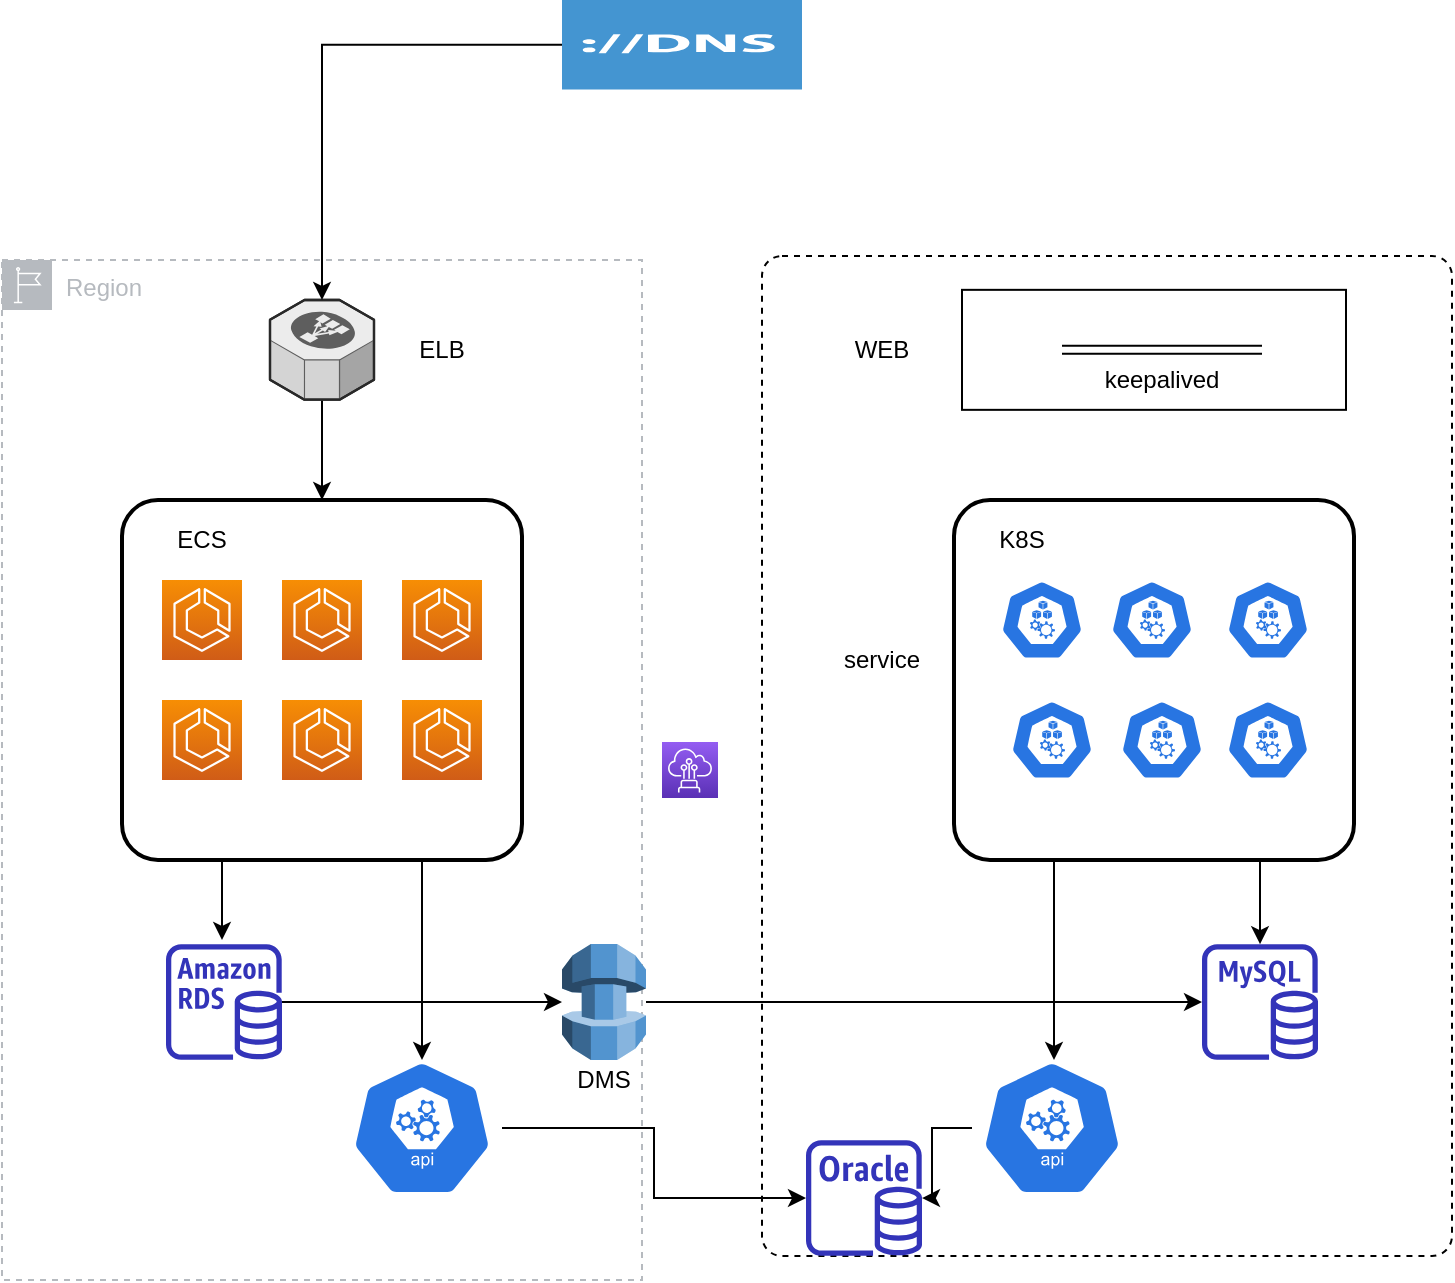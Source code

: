 <mxfile version="14.8.4" type="github">
  <diagram id="1RV4HltwWInhX89oyoip" name="Page-1">
    <mxGraphModel dx="700" dy="1612" grid="1" gridSize="10" guides="1" tooltips="1" connect="1" arrows="1" fold="1" page="1" pageScale="1" pageWidth="827" pageHeight="1169" math="0" shadow="0">
      <root>
        <mxCell id="0" />
        <mxCell id="1" parent="0" />
        <mxCell id="BmYtlWAo4eRuUHjMGVf8-31" value="" style="html=1;align=center;verticalAlign=top;rounded=1;absoluteArcSize=1;arcSize=20;dashed=1;" vertex="1" parent="1">
          <mxGeometry x="500" y="38" width="345" height="500" as="geometry" />
        </mxCell>
        <mxCell id="BmYtlWAo4eRuUHjMGVf8-36" value="" style="rounded=0;whiteSpace=wrap;html=1;" vertex="1" parent="1">
          <mxGeometry x="600" y="54.92" width="192" height="60" as="geometry" />
        </mxCell>
        <mxCell id="BmYtlWAo4eRuUHjMGVf8-1" value="Region" style="outlineConnect=0;gradientColor=none;html=1;whiteSpace=wrap;fontSize=12;fontStyle=0;shape=mxgraph.aws4.group;grIcon=mxgraph.aws4.group_region;strokeColor=#B6BABF;fillColor=none;verticalAlign=top;align=left;spacingLeft=30;fontColor=#B6BABF;dashed=1;" vertex="1" parent="1">
          <mxGeometry x="120" y="40" width="320" height="510" as="geometry" />
        </mxCell>
        <mxCell id="BmYtlWAo4eRuUHjMGVf8-11" style="edgeStyle=orthogonalEdgeStyle;rounded=0;orthogonalLoop=1;jettySize=auto;html=1;entryX=0.5;entryY=0;entryDx=0;entryDy=0;" edge="1" parent="1" source="BmYtlWAo4eRuUHjMGVf8-2" target="BmYtlWAo4eRuUHjMGVf8-4">
          <mxGeometry relative="1" as="geometry" />
        </mxCell>
        <mxCell id="BmYtlWAo4eRuUHjMGVf8-2" value="" style="verticalLabelPosition=bottom;html=1;verticalAlign=top;strokeWidth=1;align=center;outlineConnect=0;dashed=0;outlineConnect=0;shape=mxgraph.aws3d.elasticLoadBalancing;fillColor=#ECECEC;strokeColor=#5E5E5E;aspect=fixed;" vertex="1" parent="1">
          <mxGeometry x="254" y="60" width="52" height="49.84" as="geometry" />
        </mxCell>
        <mxCell id="BmYtlWAo4eRuUHjMGVf8-3" value="" style="points=[[0,0,0],[0.25,0,0],[0.5,0,0],[0.75,0,0],[1,0,0],[0,1,0],[0.25,1,0],[0.5,1,0],[0.75,1,0],[1,1,0],[0,0.25,0],[0,0.5,0],[0,0.75,0],[1,0.25,0],[1,0.5,0],[1,0.75,0]];outlineConnect=0;fontColor=#232F3E;gradientColor=#F78E04;gradientDirection=north;fillColor=#D05C17;strokeColor=#ffffff;dashed=0;verticalLabelPosition=bottom;verticalAlign=top;align=center;html=1;fontSize=12;fontStyle=0;aspect=fixed;shape=mxgraph.aws4.resourceIcon;resIcon=mxgraph.aws4.ecs;" vertex="1" parent="1">
          <mxGeometry x="200" y="200" width="40" height="40" as="geometry" />
        </mxCell>
        <mxCell id="BmYtlWAo4eRuUHjMGVf8-14" style="edgeStyle=orthogonalEdgeStyle;rounded=0;orthogonalLoop=1;jettySize=auto;html=1;exitX=0.25;exitY=1;exitDx=0;exitDy=0;entryX=0.5;entryY=0;entryDx=0;entryDy=0;" edge="1" parent="1" source="BmYtlWAo4eRuUHjMGVf8-4">
          <mxGeometry relative="1" as="geometry">
            <mxPoint x="230" y="380" as="targetPoint" />
          </mxGeometry>
        </mxCell>
        <mxCell id="BmYtlWAo4eRuUHjMGVf8-19" style="edgeStyle=orthogonalEdgeStyle;rounded=0;orthogonalLoop=1;jettySize=auto;html=1;exitX=0.75;exitY=1;exitDx=0;exitDy=0;entryX=0.5;entryY=0;entryDx=0;entryDy=0;entryPerimeter=0;" edge="1" parent="1" source="BmYtlWAo4eRuUHjMGVf8-4" target="BmYtlWAo4eRuUHjMGVf8-13">
          <mxGeometry relative="1" as="geometry" />
        </mxCell>
        <mxCell id="BmYtlWAo4eRuUHjMGVf8-4" value="" style="rounded=1;arcSize=10;dashed=0;fillColor=none;gradientColor=none;strokeWidth=2;" vertex="1" parent="1">
          <mxGeometry x="180" y="160" width="200" height="180" as="geometry" />
        </mxCell>
        <mxCell id="BmYtlWAo4eRuUHjMGVf8-6" value="" style="points=[[0,0,0],[0.25,0,0],[0.5,0,0],[0.75,0,0],[1,0,0],[0,1,0],[0.25,1,0],[0.5,1,0],[0.75,1,0],[1,1,0],[0,0.25,0],[0,0.5,0],[0,0.75,0],[1,0.25,0],[1,0.5,0],[1,0.75,0]];outlineConnect=0;fontColor=#232F3E;gradientColor=#F78E04;gradientDirection=north;fillColor=#D05C17;strokeColor=#ffffff;dashed=0;verticalLabelPosition=bottom;verticalAlign=top;align=center;html=1;fontSize=12;fontStyle=0;aspect=fixed;shape=mxgraph.aws4.resourceIcon;resIcon=mxgraph.aws4.ecs;" vertex="1" parent="1">
          <mxGeometry x="260" y="200" width="40" height="40" as="geometry" />
        </mxCell>
        <mxCell id="BmYtlWAo4eRuUHjMGVf8-7" value="" style="points=[[0,0,0],[0.25,0,0],[0.5,0,0],[0.75,0,0],[1,0,0],[0,1,0],[0.25,1,0],[0.5,1,0],[0.75,1,0],[1,1,0],[0,0.25,0],[0,0.5,0],[0,0.75,0],[1,0.25,0],[1,0.5,0],[1,0.75,0]];outlineConnect=0;fontColor=#232F3E;gradientColor=#F78E04;gradientDirection=north;fillColor=#D05C17;strokeColor=#ffffff;dashed=0;verticalLabelPosition=bottom;verticalAlign=top;align=center;html=1;fontSize=12;fontStyle=0;aspect=fixed;shape=mxgraph.aws4.resourceIcon;resIcon=mxgraph.aws4.ecs;" vertex="1" parent="1">
          <mxGeometry x="320" y="200" width="40" height="40" as="geometry" />
        </mxCell>
        <mxCell id="BmYtlWAo4eRuUHjMGVf8-8" value="" style="points=[[0,0,0],[0.25,0,0],[0.5,0,0],[0.75,0,0],[1,0,0],[0,1,0],[0.25,1,0],[0.5,1,0],[0.75,1,0],[1,1,0],[0,0.25,0],[0,0.5,0],[0,0.75,0],[1,0.25,0],[1,0.5,0],[1,0.75,0]];outlineConnect=0;fontColor=#232F3E;gradientColor=#F78E04;gradientDirection=north;fillColor=#D05C17;strokeColor=#ffffff;dashed=0;verticalLabelPosition=bottom;verticalAlign=top;align=center;html=1;fontSize=12;fontStyle=0;aspect=fixed;shape=mxgraph.aws4.resourceIcon;resIcon=mxgraph.aws4.ecs;" vertex="1" parent="1">
          <mxGeometry x="200" y="260" width="40" height="40" as="geometry" />
        </mxCell>
        <mxCell id="BmYtlWAo4eRuUHjMGVf8-9" value="" style="points=[[0,0,0],[0.25,0,0],[0.5,0,0],[0.75,0,0],[1,0,0],[0,1,0],[0.25,1,0],[0.5,1,0],[0.75,1,0],[1,1,0],[0,0.25,0],[0,0.5,0],[0,0.75,0],[1,0.25,0],[1,0.5,0],[1,0.75,0]];outlineConnect=0;fontColor=#232F3E;gradientColor=#F78E04;gradientDirection=north;fillColor=#D05C17;strokeColor=#ffffff;dashed=0;verticalLabelPosition=bottom;verticalAlign=top;align=center;html=1;fontSize=12;fontStyle=0;aspect=fixed;shape=mxgraph.aws4.resourceIcon;resIcon=mxgraph.aws4.ecs;" vertex="1" parent="1">
          <mxGeometry x="260" y="260" width="40" height="40" as="geometry" />
        </mxCell>
        <mxCell id="BmYtlWAo4eRuUHjMGVf8-10" value="" style="points=[[0,0,0],[0.25,0,0],[0.5,0,0],[0.75,0,0],[1,0,0],[0,1,0],[0.25,1,0],[0.5,1,0],[0.75,1,0],[1,1,0],[0,0.25,0],[0,0.5,0],[0,0.75,0],[1,0.25,0],[1,0.5,0],[1,0.75,0]];outlineConnect=0;fontColor=#232F3E;gradientColor=#F78E04;gradientDirection=north;fillColor=#D05C17;strokeColor=#ffffff;dashed=0;verticalLabelPosition=bottom;verticalAlign=top;align=center;html=1;fontSize=12;fontStyle=0;aspect=fixed;shape=mxgraph.aws4.resourceIcon;resIcon=mxgraph.aws4.ecs;" vertex="1" parent="1">
          <mxGeometry x="320" y="260" width="40" height="40" as="geometry" />
        </mxCell>
        <mxCell id="BmYtlWAo4eRuUHjMGVf8-61" style="edgeStyle=orthogonalEdgeStyle;rounded=0;orthogonalLoop=1;jettySize=auto;html=1;" edge="1" parent="1" source="BmYtlWAo4eRuUHjMGVf8-13" target="BmYtlWAo4eRuUHjMGVf8-28">
          <mxGeometry relative="1" as="geometry" />
        </mxCell>
        <mxCell id="BmYtlWAo4eRuUHjMGVf8-13" value="" style="html=1;dashed=0;whitespace=wrap;fillColor=#2875E2;strokeColor=#ffffff;points=[[0.005,0.63,0],[0.1,0.2,0],[0.9,0.2,0],[0.5,0,0],[0.995,0.63,0],[0.72,0.99,0],[0.5,1,0],[0.28,0.99,0]];shape=mxgraph.kubernetes.icon;prIcon=api" vertex="1" parent="1">
          <mxGeometry x="290" y="440" width="80" height="68" as="geometry" />
        </mxCell>
        <mxCell id="BmYtlWAo4eRuUHjMGVf8-54" style="edgeStyle=orthogonalEdgeStyle;rounded=0;orthogonalLoop=1;jettySize=auto;html=1;" edge="1" parent="1" source="BmYtlWAo4eRuUHjMGVf8-18" target="BmYtlWAo4eRuUHjMGVf8-50">
          <mxGeometry relative="1" as="geometry" />
        </mxCell>
        <mxCell id="BmYtlWAo4eRuUHjMGVf8-18" value="" style="outlineConnect=0;fontColor=#232F3E;gradientColor=none;fillColor=#3334B9;strokeColor=none;dashed=0;verticalLabelPosition=bottom;verticalAlign=top;align=center;html=1;fontSize=12;fontStyle=0;aspect=fixed;pointerEvents=1;shape=mxgraph.aws4.rds_instance;" vertex="1" parent="1">
          <mxGeometry x="202" y="382" width="58" height="58" as="geometry" />
        </mxCell>
        <mxCell id="BmYtlWAo4eRuUHjMGVf8-20" value="ELB" style="text;html=1;strokeColor=none;fillColor=none;align=center;verticalAlign=middle;whiteSpace=wrap;rounded=0;" vertex="1" parent="1">
          <mxGeometry x="320" y="74.92" width="40" height="20" as="geometry" />
        </mxCell>
        <mxCell id="BmYtlWAo4eRuUHjMGVf8-21" value="ECS" style="text;html=1;strokeColor=none;fillColor=none;align=center;verticalAlign=middle;whiteSpace=wrap;rounded=0;" vertex="1" parent="1">
          <mxGeometry x="200" y="170" width="40" height="20" as="geometry" />
        </mxCell>
        <mxCell id="BmYtlWAo4eRuUHjMGVf8-28" value="" style="outlineConnect=0;fontColor=#232F3E;gradientColor=none;fillColor=#3334B9;strokeColor=none;dashed=0;verticalLabelPosition=bottom;verticalAlign=top;align=center;html=1;fontSize=12;fontStyle=0;aspect=fixed;pointerEvents=1;shape=mxgraph.aws4.rds_oracle_instance;" vertex="1" parent="1">
          <mxGeometry x="522" y="480" width="58" height="58" as="geometry" />
        </mxCell>
        <mxCell id="BmYtlWAo4eRuUHjMGVf8-34" style="edgeStyle=orthogonalEdgeStyle;rounded=0;orthogonalLoop=1;jettySize=auto;html=1;entryX=0;entryY=0.5;entryDx=0;entryDy=0;shape=link;" edge="1" parent="1" source="BmYtlWAo4eRuUHjMGVf8-32" target="BmYtlWAo4eRuUHjMGVf8-33">
          <mxGeometry relative="1" as="geometry" />
        </mxCell>
        <mxCell id="BmYtlWAo4eRuUHjMGVf8-32" value="" style="shape=image;html=1;verticalAlign=top;verticalLabelPosition=bottom;labelBackgroundColor=#ffffff;imageAspect=0;aspect=fixed;image=https://cdn4.iconfinder.com/data/icons/logos-brands-5/24/nginx-128.png" vertex="1" parent="1">
          <mxGeometry x="615" y="67.42" width="35" height="35" as="geometry" />
        </mxCell>
        <mxCell id="BmYtlWAo4eRuUHjMGVf8-33" value="" style="shape=image;html=1;verticalAlign=top;verticalLabelPosition=bottom;labelBackgroundColor=#ffffff;imageAspect=0;aspect=fixed;image=https://cdn4.iconfinder.com/data/icons/logos-brands-5/24/nginx-128.png" vertex="1" parent="1">
          <mxGeometry x="750" y="67.42" width="35" height="35" as="geometry" />
        </mxCell>
        <mxCell id="BmYtlWAo4eRuUHjMGVf8-35" value="keepalived" style="text;html=1;strokeColor=none;fillColor=none;align=center;verticalAlign=middle;whiteSpace=wrap;rounded=0;" vertex="1" parent="1">
          <mxGeometry x="680" y="89.84" width="40" height="20" as="geometry" />
        </mxCell>
        <mxCell id="BmYtlWAo4eRuUHjMGVf8-38" value="WEB" style="text;html=1;strokeColor=none;fillColor=none;align=center;verticalAlign=middle;whiteSpace=wrap;rounded=0;" vertex="1" parent="1">
          <mxGeometry x="540" y="74.92" width="40" height="20" as="geometry" />
        </mxCell>
        <mxCell id="BmYtlWAo4eRuUHjMGVf8-55" style="edgeStyle=orthogonalEdgeStyle;rounded=0;orthogonalLoop=1;jettySize=auto;html=1;exitX=0.75;exitY=1;exitDx=0;exitDy=0;" edge="1" parent="1" source="BmYtlWAo4eRuUHjMGVf8-39" target="BmYtlWAo4eRuUHjMGVf8-49">
          <mxGeometry relative="1" as="geometry">
            <Array as="points">
              <mxPoint x="749" y="340" />
            </Array>
          </mxGeometry>
        </mxCell>
        <mxCell id="BmYtlWAo4eRuUHjMGVf8-58" style="edgeStyle=orthogonalEdgeStyle;rounded=0;orthogonalLoop=1;jettySize=auto;html=1;exitX=0.25;exitY=1;exitDx=0;exitDy=0;" edge="1" parent="1" source="BmYtlWAo4eRuUHjMGVf8-39">
          <mxGeometry relative="1" as="geometry">
            <mxPoint x="646" y="440" as="targetPoint" />
          </mxGeometry>
        </mxCell>
        <mxCell id="BmYtlWAo4eRuUHjMGVf8-39" value="" style="rounded=1;arcSize=10;dashed=0;fillColor=none;gradientColor=none;strokeWidth=2;" vertex="1" parent="1">
          <mxGeometry x="596" y="160" width="200" height="180" as="geometry" />
        </mxCell>
        <mxCell id="BmYtlWAo4eRuUHjMGVf8-40" value="K8S" style="text;html=1;strokeColor=none;fillColor=none;align=center;verticalAlign=middle;whiteSpace=wrap;rounded=0;" vertex="1" parent="1">
          <mxGeometry x="610" y="170" width="40" height="20" as="geometry" />
        </mxCell>
        <mxCell id="BmYtlWAo4eRuUHjMGVf8-41" value="" style="html=1;dashed=0;whitespace=wrap;fillColor=#2875E2;strokeColor=#ffffff;points=[[0.005,0.63,0],[0.1,0.2,0],[0.9,0.2,0],[0.5,0,0],[0.995,0.63,0],[0.72,0.99,0],[0.5,1,0],[0.28,0.99,0]];shape=mxgraph.kubernetes.icon;prIcon=node" vertex="1" parent="1">
          <mxGeometry x="615" y="200" width="50" height="40" as="geometry" />
        </mxCell>
        <mxCell id="BmYtlWAo4eRuUHjMGVf8-42" value="" style="html=1;dashed=0;whitespace=wrap;fillColor=#2875E2;strokeColor=#ffffff;points=[[0.005,0.63,0],[0.1,0.2,0],[0.9,0.2,0],[0.5,0,0],[0.995,0.63,0],[0.72,0.99,0],[0.5,1,0],[0.28,0.99,0]];shape=mxgraph.kubernetes.icon;prIcon=node" vertex="1" parent="1">
          <mxGeometry x="670" y="200" width="50" height="40" as="geometry" />
        </mxCell>
        <mxCell id="BmYtlWAo4eRuUHjMGVf8-43" value="" style="html=1;dashed=0;whitespace=wrap;fillColor=#2875E2;strokeColor=#ffffff;points=[[0.005,0.63,0],[0.1,0.2,0],[0.9,0.2,0],[0.5,0,0],[0.995,0.63,0],[0.72,0.99,0],[0.5,1,0],[0.28,0.99,0]];shape=mxgraph.kubernetes.icon;prIcon=node" vertex="1" parent="1">
          <mxGeometry x="728" y="200" width="50" height="40" as="geometry" />
        </mxCell>
        <mxCell id="BmYtlWAo4eRuUHjMGVf8-44" value="" style="html=1;dashed=0;whitespace=wrap;fillColor=#2875E2;strokeColor=#ffffff;points=[[0.005,0.63,0],[0.1,0.2,0],[0.9,0.2,0],[0.5,0,0],[0.995,0.63,0],[0.72,0.99,0],[0.5,1,0],[0.28,0.99,0]];shape=mxgraph.kubernetes.icon;prIcon=node" vertex="1" parent="1">
          <mxGeometry x="620" y="260" width="50" height="40" as="geometry" />
        </mxCell>
        <mxCell id="BmYtlWAo4eRuUHjMGVf8-45" value="" style="html=1;dashed=0;whitespace=wrap;fillColor=#2875E2;strokeColor=#ffffff;points=[[0.005,0.63,0],[0.1,0.2,0],[0.9,0.2,0],[0.5,0,0],[0.995,0.63,0],[0.72,0.99,0],[0.5,1,0],[0.28,0.99,0]];shape=mxgraph.kubernetes.icon;prIcon=node" vertex="1" parent="1">
          <mxGeometry x="675" y="260" width="50" height="40" as="geometry" />
        </mxCell>
        <mxCell id="BmYtlWAo4eRuUHjMGVf8-46" value="" style="html=1;dashed=0;whitespace=wrap;fillColor=#2875E2;strokeColor=#ffffff;points=[[0.005,0.63,0],[0.1,0.2,0],[0.9,0.2,0],[0.5,0,0],[0.995,0.63,0],[0.72,0.99,0],[0.5,1,0],[0.28,0.99,0]];shape=mxgraph.kubernetes.icon;prIcon=node" vertex="1" parent="1">
          <mxGeometry x="728" y="260" width="50" height="40" as="geometry" />
        </mxCell>
        <mxCell id="BmYtlWAo4eRuUHjMGVf8-48" value="service" style="text;html=1;strokeColor=none;fillColor=none;align=center;verticalAlign=middle;whiteSpace=wrap;rounded=0;" vertex="1" parent="1">
          <mxGeometry x="540" y="230" width="40" height="20" as="geometry" />
        </mxCell>
        <mxCell id="BmYtlWAo4eRuUHjMGVf8-49" value="" style="outlineConnect=0;fontColor=#232F3E;gradientColor=none;fillColor=#3334B9;strokeColor=none;dashed=0;verticalLabelPosition=bottom;verticalAlign=top;align=center;html=1;fontSize=12;fontStyle=0;aspect=fixed;pointerEvents=1;shape=mxgraph.aws4.rds_mysql_instance;" vertex="1" parent="1">
          <mxGeometry x="720" y="382" width="58" height="58" as="geometry" />
        </mxCell>
        <mxCell id="BmYtlWAo4eRuUHjMGVf8-53" style="edgeStyle=orthogonalEdgeStyle;rounded=0;orthogonalLoop=1;jettySize=auto;html=1;" edge="1" parent="1" source="BmYtlWAo4eRuUHjMGVf8-50" target="BmYtlWAo4eRuUHjMGVf8-49">
          <mxGeometry relative="1" as="geometry" />
        </mxCell>
        <mxCell id="BmYtlWAo4eRuUHjMGVf8-50" value="" style="outlineConnect=0;dashed=0;verticalLabelPosition=bottom;verticalAlign=top;align=center;html=1;shape=mxgraph.aws3.database_migration_service;fillColor=#5294CF;gradientColor=none;" vertex="1" parent="1">
          <mxGeometry x="400" y="382" width="42" height="58" as="geometry" />
        </mxCell>
        <mxCell id="BmYtlWAo4eRuUHjMGVf8-59" style="edgeStyle=orthogonalEdgeStyle;rounded=0;orthogonalLoop=1;jettySize=auto;html=1;" edge="1" parent="1" source="BmYtlWAo4eRuUHjMGVf8-56" target="BmYtlWAo4eRuUHjMGVf8-28">
          <mxGeometry relative="1" as="geometry" />
        </mxCell>
        <mxCell id="BmYtlWAo4eRuUHjMGVf8-56" value="" style="html=1;dashed=0;whitespace=wrap;fillColor=#2875E2;strokeColor=#ffffff;points=[[0.005,0.63,0],[0.1,0.2,0],[0.9,0.2,0],[0.5,0,0],[0.995,0.63,0],[0.72,0.99,0],[0.5,1,0],[0.28,0.99,0]];shape=mxgraph.kubernetes.icon;prIcon=api" vertex="1" parent="1">
          <mxGeometry x="605" y="440" width="80" height="68" as="geometry" />
        </mxCell>
        <mxCell id="BmYtlWAo4eRuUHjMGVf8-63" value="" style="points=[[0,0,0],[0.25,0,0],[0.5,0,0],[0.75,0,0],[1,0,0],[0,1,0],[0.25,1,0],[0.5,1,0],[0.75,1,0],[1,1,0],[0,0.25,0],[0,0.5,0],[0,0.75,0],[1,0.25,0],[1,0.5,0],[1,0.75,0]];outlineConnect=0;fontColor=#232F3E;gradientColor=#945DF2;gradientDirection=north;fillColor=#5A30B5;strokeColor=#ffffff;dashed=0;verticalLabelPosition=bottom;verticalAlign=top;align=center;html=1;fontSize=12;fontStyle=0;aspect=fixed;shape=mxgraph.aws4.resourceIcon;resIcon=mxgraph.aws4.direct_connect;" vertex="1" parent="1">
          <mxGeometry x="450" y="281" width="28" height="28" as="geometry" />
        </mxCell>
        <mxCell id="BmYtlWAo4eRuUHjMGVf8-65" style="edgeStyle=orthogonalEdgeStyle;rounded=0;orthogonalLoop=1;jettySize=auto;html=1;" edge="1" parent="1" source="BmYtlWAo4eRuUHjMGVf8-64" target="BmYtlWAo4eRuUHjMGVf8-2">
          <mxGeometry relative="1" as="geometry" />
        </mxCell>
        <mxCell id="BmYtlWAo4eRuUHjMGVf8-64" value="" style="shadow=0;dashed=0;html=1;strokeColor=none;fillColor=#4495D1;labelPosition=center;verticalLabelPosition=bottom;verticalAlign=top;align=center;outlineConnect=0;shape=mxgraph.veeam.dns;" vertex="1" parent="1">
          <mxGeometry x="400" y="-90" width="120" height="44.8" as="geometry" />
        </mxCell>
        <mxCell id="BmYtlWAo4eRuUHjMGVf8-67" value="DMS" style="text;html=1;strokeColor=none;fillColor=none;align=center;verticalAlign=middle;whiteSpace=wrap;rounded=0;" vertex="1" parent="1">
          <mxGeometry x="401" y="440" width="40" height="20" as="geometry" />
        </mxCell>
      </root>
    </mxGraphModel>
  </diagram>
</mxfile>
